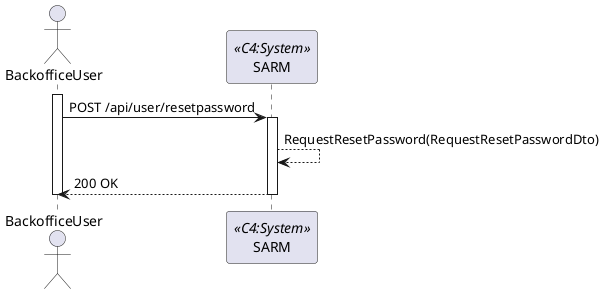 @startuml process-view

actor "BackofficeUser" as BackofficeUser
participant SYS as "SARM" <<C4:System>>

activate BackofficeUser
BackofficeUser->SYS:POST /api/user/resetpassword
activate SYS

    SYS-->SYS:RequestResetPassword(RequestResetPasswordDto)

    BackofficeUser<--SYS:200 OK
deactivate SYS
deactivate BackofficeUser
@enduml